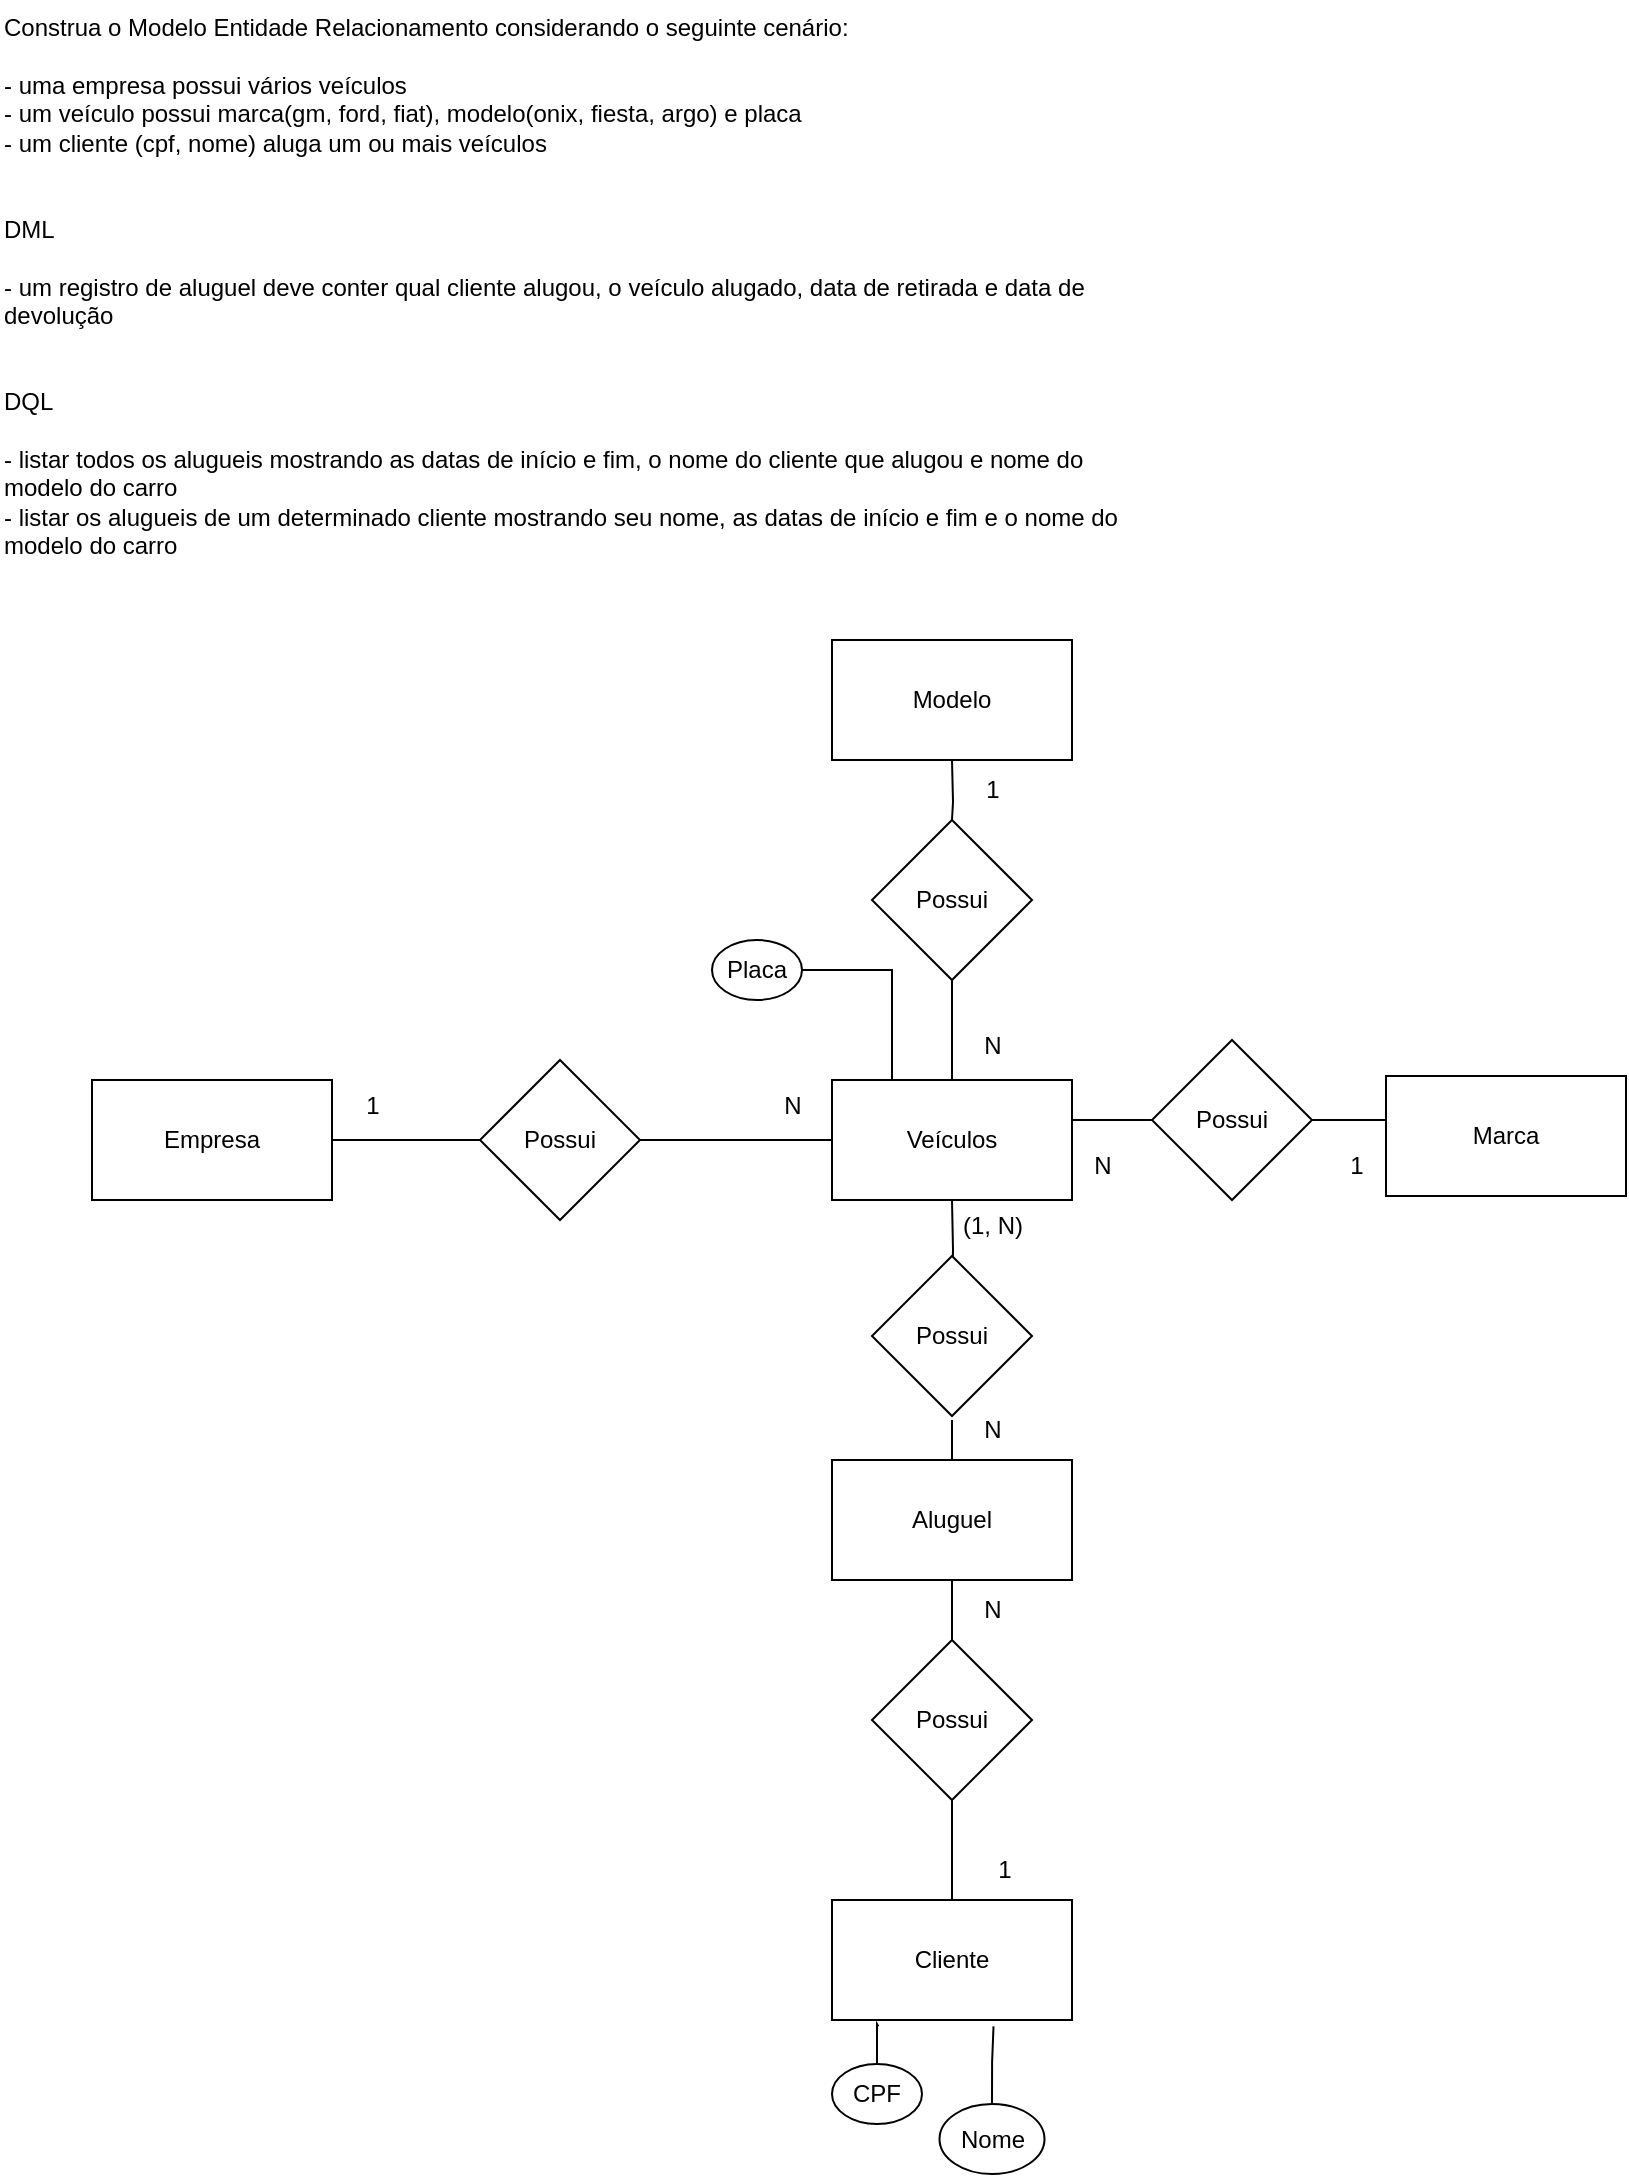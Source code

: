 <mxfile version="21.6.5" type="device">
  <diagram name="Página-1" id="9YkWCyQ4EF8KQvhvfdYp">
    <mxGraphModel dx="1036" dy="1778" grid="1" gridSize="10" guides="1" tooltips="1" connect="1" arrows="1" fold="1" page="1" pageScale="1" pageWidth="827" pageHeight="1169" math="0" shadow="0">
      <root>
        <mxCell id="0" />
        <mxCell id="1" parent="0" />
        <mxCell id="F1s2ylKmWQ0rJEjcKRWI-1" value="Construa o Modelo Entidade Relacionamento considerando o seguinte cenário:&#xa;&#xa;- uma empresa possui vários veículos&#xa;- um veículo possui marca(gm, ford, fiat), modelo(onix, fiesta, argo) e placa&#xa;- um cliente (cpf, nome) aluga um ou mais veículos&#xa;&#xa;&#xa;DML&#xa;&#xa;- um registro de aluguel deve conter qual cliente alugou, o veículo alugado, data de retirada e data de devolução&#xa;&#xa;&#xa;DQL&#xa;&#xa;- listar todos os alugueis mostrando as datas de início e fim, o nome do cliente que alugou e nome do modelo do carro&#xa;- listar os alugueis de um determinado cliente mostrando seu nome, as datas de início e fim e o nome do modelo do carro" style="text;whiteSpace=wrap;" parent="1" vertex="1">
          <mxGeometry x="134" y="-40" width="560" height="290" as="geometry" />
        </mxCell>
        <mxCell id="F1s2ylKmWQ0rJEjcKRWI-5" value="" style="edgeStyle=orthogonalEdgeStyle;rounded=0;orthogonalLoop=1;jettySize=auto;html=1;endArrow=none;endFill=0;" parent="1" source="F1s2ylKmWQ0rJEjcKRWI-2" target="F1s2ylKmWQ0rJEjcKRWI-4" edge="1">
          <mxGeometry relative="1" as="geometry" />
        </mxCell>
        <mxCell id="F1s2ylKmWQ0rJEjcKRWI-2" value="Empresa" style="rounded=0;whiteSpace=wrap;html=1;" parent="1" vertex="1">
          <mxGeometry x="180" y="500" width="120" height="60" as="geometry" />
        </mxCell>
        <mxCell id="F1s2ylKmWQ0rJEjcKRWI-7" value="" style="edgeStyle=orthogonalEdgeStyle;rounded=0;orthogonalLoop=1;jettySize=auto;html=1;endArrow=none;endFill=0;" parent="1" source="F1s2ylKmWQ0rJEjcKRWI-4" target="F1s2ylKmWQ0rJEjcKRWI-6" edge="1">
          <mxGeometry relative="1" as="geometry" />
        </mxCell>
        <mxCell id="F1s2ylKmWQ0rJEjcKRWI-4" value="Possui" style="rhombus;whiteSpace=wrap;html=1;" parent="1" vertex="1">
          <mxGeometry x="374" y="490" width="80" height="80" as="geometry" />
        </mxCell>
        <mxCell id="F1s2ylKmWQ0rJEjcKRWI-6" value="Veículos" style="rounded=0;whiteSpace=wrap;html=1;" parent="1" vertex="1">
          <mxGeometry x="550" y="500" width="120" height="60" as="geometry" />
        </mxCell>
        <mxCell id="F1s2ylKmWQ0rJEjcKRWI-8" value="1" style="text;html=1;align=center;verticalAlign=middle;resizable=0;points=[];autosize=1;strokeColor=none;fillColor=none;" parent="1" vertex="1">
          <mxGeometry x="305" y="498" width="30" height="30" as="geometry" />
        </mxCell>
        <mxCell id="F1s2ylKmWQ0rJEjcKRWI-9" value="N" style="text;html=1;align=center;verticalAlign=middle;resizable=0;points=[];autosize=1;strokeColor=none;fillColor=none;" parent="1" vertex="1">
          <mxGeometry x="515" y="498" width="30" height="30" as="geometry" />
        </mxCell>
        <mxCell id="F1s2ylKmWQ0rJEjcKRWI-16" value="" style="edgeStyle=orthogonalEdgeStyle;rounded=0;orthogonalLoop=1;jettySize=auto;html=1;entryX=1;entryY=0.25;entryDx=0;entryDy=0;endArrow=none;endFill=0;" parent="1" target="F1s2ylKmWQ0rJEjcKRWI-6" edge="1">
          <mxGeometry relative="1" as="geometry">
            <mxPoint x="831.287" y="520" as="sourcePoint" />
            <Array as="points">
              <mxPoint x="670" y="520" />
            </Array>
          </mxGeometry>
        </mxCell>
        <mxCell id="F1s2ylKmWQ0rJEjcKRWI-14" value="" style="edgeStyle=orthogonalEdgeStyle;rounded=0;orthogonalLoop=1;jettySize=auto;html=1;endArrow=none;endFill=0;" parent="1" source="ptvbq77JQfQ2bsGdyXqg-11" edge="1">
          <mxGeometry relative="1" as="geometry">
            <mxPoint x="610" y="500" as="targetPoint" />
            <Array as="points" />
            <mxPoint x="609.5" y="330" as="sourcePoint" />
          </mxGeometry>
        </mxCell>
        <mxCell id="ptvbq77JQfQ2bsGdyXqg-8" style="edgeStyle=orthogonalEdgeStyle;rounded=0;orthogonalLoop=1;jettySize=auto;html=1;entryX=0.5;entryY=1;entryDx=0;entryDy=0;endArrow=none;endFill=0;" edge="1" parent="1" source="F1s2ylKmWQ0rJEjcKRWI-17" target="ptvbq77JQfQ2bsGdyXqg-4">
          <mxGeometry relative="1" as="geometry" />
        </mxCell>
        <mxCell id="F1s2ylKmWQ0rJEjcKRWI-17" value="Cliente" style="rounded=0;whiteSpace=wrap;html=1;" parent="1" vertex="1">
          <mxGeometry x="550" y="910" width="120" height="60" as="geometry" />
        </mxCell>
        <mxCell id="F1s2ylKmWQ0rJEjcKRWI-20" value="" style="edgeStyle=orthogonalEdgeStyle;rounded=0;orthogonalLoop=1;jettySize=auto;html=1;endArrow=none;endFill=0;" parent="1" target="F1s2ylKmWQ0rJEjcKRWI-6" edge="1">
          <mxGeometry relative="1" as="geometry">
            <mxPoint x="610" y="610" as="sourcePoint" />
          </mxGeometry>
        </mxCell>
        <mxCell id="F1s2ylKmWQ0rJEjcKRWI-21" value="(1, N)" style="text;html=1;align=center;verticalAlign=middle;resizable=0;points=[];autosize=1;strokeColor=none;fillColor=none;" parent="1" vertex="1">
          <mxGeometry x="605" y="558" width="50" height="30" as="geometry" />
        </mxCell>
        <mxCell id="F1s2ylKmWQ0rJEjcKRWI-22" value="1" style="text;html=1;align=center;verticalAlign=middle;resizable=0;points=[];autosize=1;strokeColor=none;fillColor=none;" parent="1" vertex="1">
          <mxGeometry x="621.25" y="880" width="30" height="30" as="geometry" />
        </mxCell>
        <mxCell id="F1s2ylKmWQ0rJEjcKRWI-25" value="" style="edgeStyle=orthogonalEdgeStyle;rounded=0;orthogonalLoop=1;jettySize=auto;html=1;entryX=0.193;entryY=1.053;entryDx=0;entryDy=0;entryPerimeter=0;endArrow=none;endFill=0;" parent="1" source="F1s2ylKmWQ0rJEjcKRWI-23" target="F1s2ylKmWQ0rJEjcKRWI-17" edge="1">
          <mxGeometry relative="1" as="geometry">
            <Array as="points" />
          </mxGeometry>
        </mxCell>
        <mxCell id="F1s2ylKmWQ0rJEjcKRWI-23" value="CPF" style="ellipse;whiteSpace=wrap;html=1;" parent="1" vertex="1">
          <mxGeometry x="550" y="992" width="45" height="30" as="geometry" />
        </mxCell>
        <mxCell id="F1s2ylKmWQ0rJEjcKRWI-26" value="" style="edgeStyle=orthogonalEdgeStyle;rounded=0;orthogonalLoop=1;jettySize=auto;html=1;endArrow=none;endFill=0;entryX=0.673;entryY=1.053;entryDx=0;entryDy=0;entryPerimeter=0;" parent="1" source="F1s2ylKmWQ0rJEjcKRWI-24" target="F1s2ylKmWQ0rJEjcKRWI-17" edge="1">
          <mxGeometry relative="1" as="geometry" />
        </mxCell>
        <mxCell id="F1s2ylKmWQ0rJEjcKRWI-24" value="Nome" style="ellipse;whiteSpace=wrap;html=1;" parent="1" vertex="1">
          <mxGeometry x="603.75" y="1012" width="52.5" height="35" as="geometry" />
        </mxCell>
        <mxCell id="ptvbq77JQfQ2bsGdyXqg-6" style="edgeStyle=orthogonalEdgeStyle;rounded=0;orthogonalLoop=1;jettySize=auto;html=1;endArrow=none;endFill=0;" edge="1" parent="1" source="ptvbq77JQfQ2bsGdyXqg-2">
          <mxGeometry relative="1" as="geometry">
            <mxPoint x="610" y="670" as="targetPoint" />
          </mxGeometry>
        </mxCell>
        <mxCell id="ptvbq77JQfQ2bsGdyXqg-2" value="Aluguel" style="rounded=0;whiteSpace=wrap;html=1;" vertex="1" parent="1">
          <mxGeometry x="550" y="690" width="120" height="60" as="geometry" />
        </mxCell>
        <mxCell id="ptvbq77JQfQ2bsGdyXqg-3" value="Possui" style="rhombus;whiteSpace=wrap;html=1;" vertex="1" parent="1">
          <mxGeometry x="570" y="588" width="80" height="80" as="geometry" />
        </mxCell>
        <mxCell id="ptvbq77JQfQ2bsGdyXqg-7" style="edgeStyle=orthogonalEdgeStyle;rounded=0;orthogonalLoop=1;jettySize=auto;html=1;endArrow=none;endFill=0;" edge="1" parent="1" source="ptvbq77JQfQ2bsGdyXqg-4" target="ptvbq77JQfQ2bsGdyXqg-2">
          <mxGeometry relative="1" as="geometry" />
        </mxCell>
        <mxCell id="ptvbq77JQfQ2bsGdyXqg-4" value="Possui" style="rhombus;whiteSpace=wrap;html=1;" vertex="1" parent="1">
          <mxGeometry x="570" y="780" width="80" height="80" as="geometry" />
        </mxCell>
        <mxCell id="ptvbq77JQfQ2bsGdyXqg-9" value="Modelo" style="rounded=0;whiteSpace=wrap;html=1;" vertex="1" parent="1">
          <mxGeometry x="550" y="280" width="120" height="60" as="geometry" />
        </mxCell>
        <mxCell id="ptvbq77JQfQ2bsGdyXqg-10" value="Marca" style="rounded=0;whiteSpace=wrap;html=1;" vertex="1" parent="1">
          <mxGeometry x="827" y="498" width="120" height="60" as="geometry" />
        </mxCell>
        <mxCell id="ptvbq77JQfQ2bsGdyXqg-12" value="" style="edgeStyle=orthogonalEdgeStyle;rounded=0;orthogonalLoop=1;jettySize=auto;html=1;endArrow=none;endFill=0;" edge="1" parent="1" target="ptvbq77JQfQ2bsGdyXqg-11">
          <mxGeometry relative="1" as="geometry">
            <mxPoint x="610" y="500" as="targetPoint" />
            <Array as="points" />
            <mxPoint x="610" y="340" as="sourcePoint" />
          </mxGeometry>
        </mxCell>
        <mxCell id="ptvbq77JQfQ2bsGdyXqg-11" value="Possui" style="rhombus;whiteSpace=wrap;html=1;" vertex="1" parent="1">
          <mxGeometry x="570" y="370" width="80" height="80" as="geometry" />
        </mxCell>
        <mxCell id="ptvbq77JQfQ2bsGdyXqg-13" value="Possui" style="rhombus;whiteSpace=wrap;html=1;" vertex="1" parent="1">
          <mxGeometry x="710" y="480" width="80" height="80" as="geometry" />
        </mxCell>
        <mxCell id="ptvbq77JQfQ2bsGdyXqg-17" style="edgeStyle=orthogonalEdgeStyle;rounded=0;orthogonalLoop=1;jettySize=auto;html=1;entryX=0.25;entryY=0;entryDx=0;entryDy=0;endArrow=none;endFill=0;" edge="1" parent="1" source="ptvbq77JQfQ2bsGdyXqg-16" target="F1s2ylKmWQ0rJEjcKRWI-6">
          <mxGeometry relative="1" as="geometry" />
        </mxCell>
        <mxCell id="ptvbq77JQfQ2bsGdyXqg-16" value="Placa" style="ellipse;whiteSpace=wrap;html=1;" vertex="1" parent="1">
          <mxGeometry x="490" y="430" width="45" height="30" as="geometry" />
        </mxCell>
        <mxCell id="ptvbq77JQfQ2bsGdyXqg-18" value="1" style="text;html=1;align=center;verticalAlign=middle;resizable=0;points=[];autosize=1;strokeColor=none;fillColor=none;" vertex="1" parent="1">
          <mxGeometry x="615" y="340" width="30" height="30" as="geometry" />
        </mxCell>
        <mxCell id="ptvbq77JQfQ2bsGdyXqg-19" value="1" style="text;html=1;align=center;verticalAlign=middle;resizable=0;points=[];autosize=1;strokeColor=none;fillColor=none;" vertex="1" parent="1">
          <mxGeometry x="797" y="528" width="30" height="30" as="geometry" />
        </mxCell>
        <mxCell id="ptvbq77JQfQ2bsGdyXqg-20" value="N" style="text;html=1;align=center;verticalAlign=middle;resizable=0;points=[];autosize=1;strokeColor=none;fillColor=none;" vertex="1" parent="1">
          <mxGeometry x="670" y="528" width="30" height="30" as="geometry" />
        </mxCell>
        <mxCell id="ptvbq77JQfQ2bsGdyXqg-21" value="N" style="text;html=1;align=center;verticalAlign=middle;resizable=0;points=[];autosize=1;strokeColor=none;fillColor=none;" vertex="1" parent="1">
          <mxGeometry x="615" y="660" width="30" height="30" as="geometry" />
        </mxCell>
        <mxCell id="ptvbq77JQfQ2bsGdyXqg-22" value="N" style="text;html=1;align=center;verticalAlign=middle;resizable=0;points=[];autosize=1;strokeColor=none;fillColor=none;" vertex="1" parent="1">
          <mxGeometry x="615" y="750" width="30" height="30" as="geometry" />
        </mxCell>
        <mxCell id="ptvbq77JQfQ2bsGdyXqg-23" value="N" style="text;html=1;align=center;verticalAlign=middle;resizable=0;points=[];autosize=1;strokeColor=none;fillColor=none;" vertex="1" parent="1">
          <mxGeometry x="615" y="468" width="30" height="30" as="geometry" />
        </mxCell>
      </root>
    </mxGraphModel>
  </diagram>
</mxfile>

